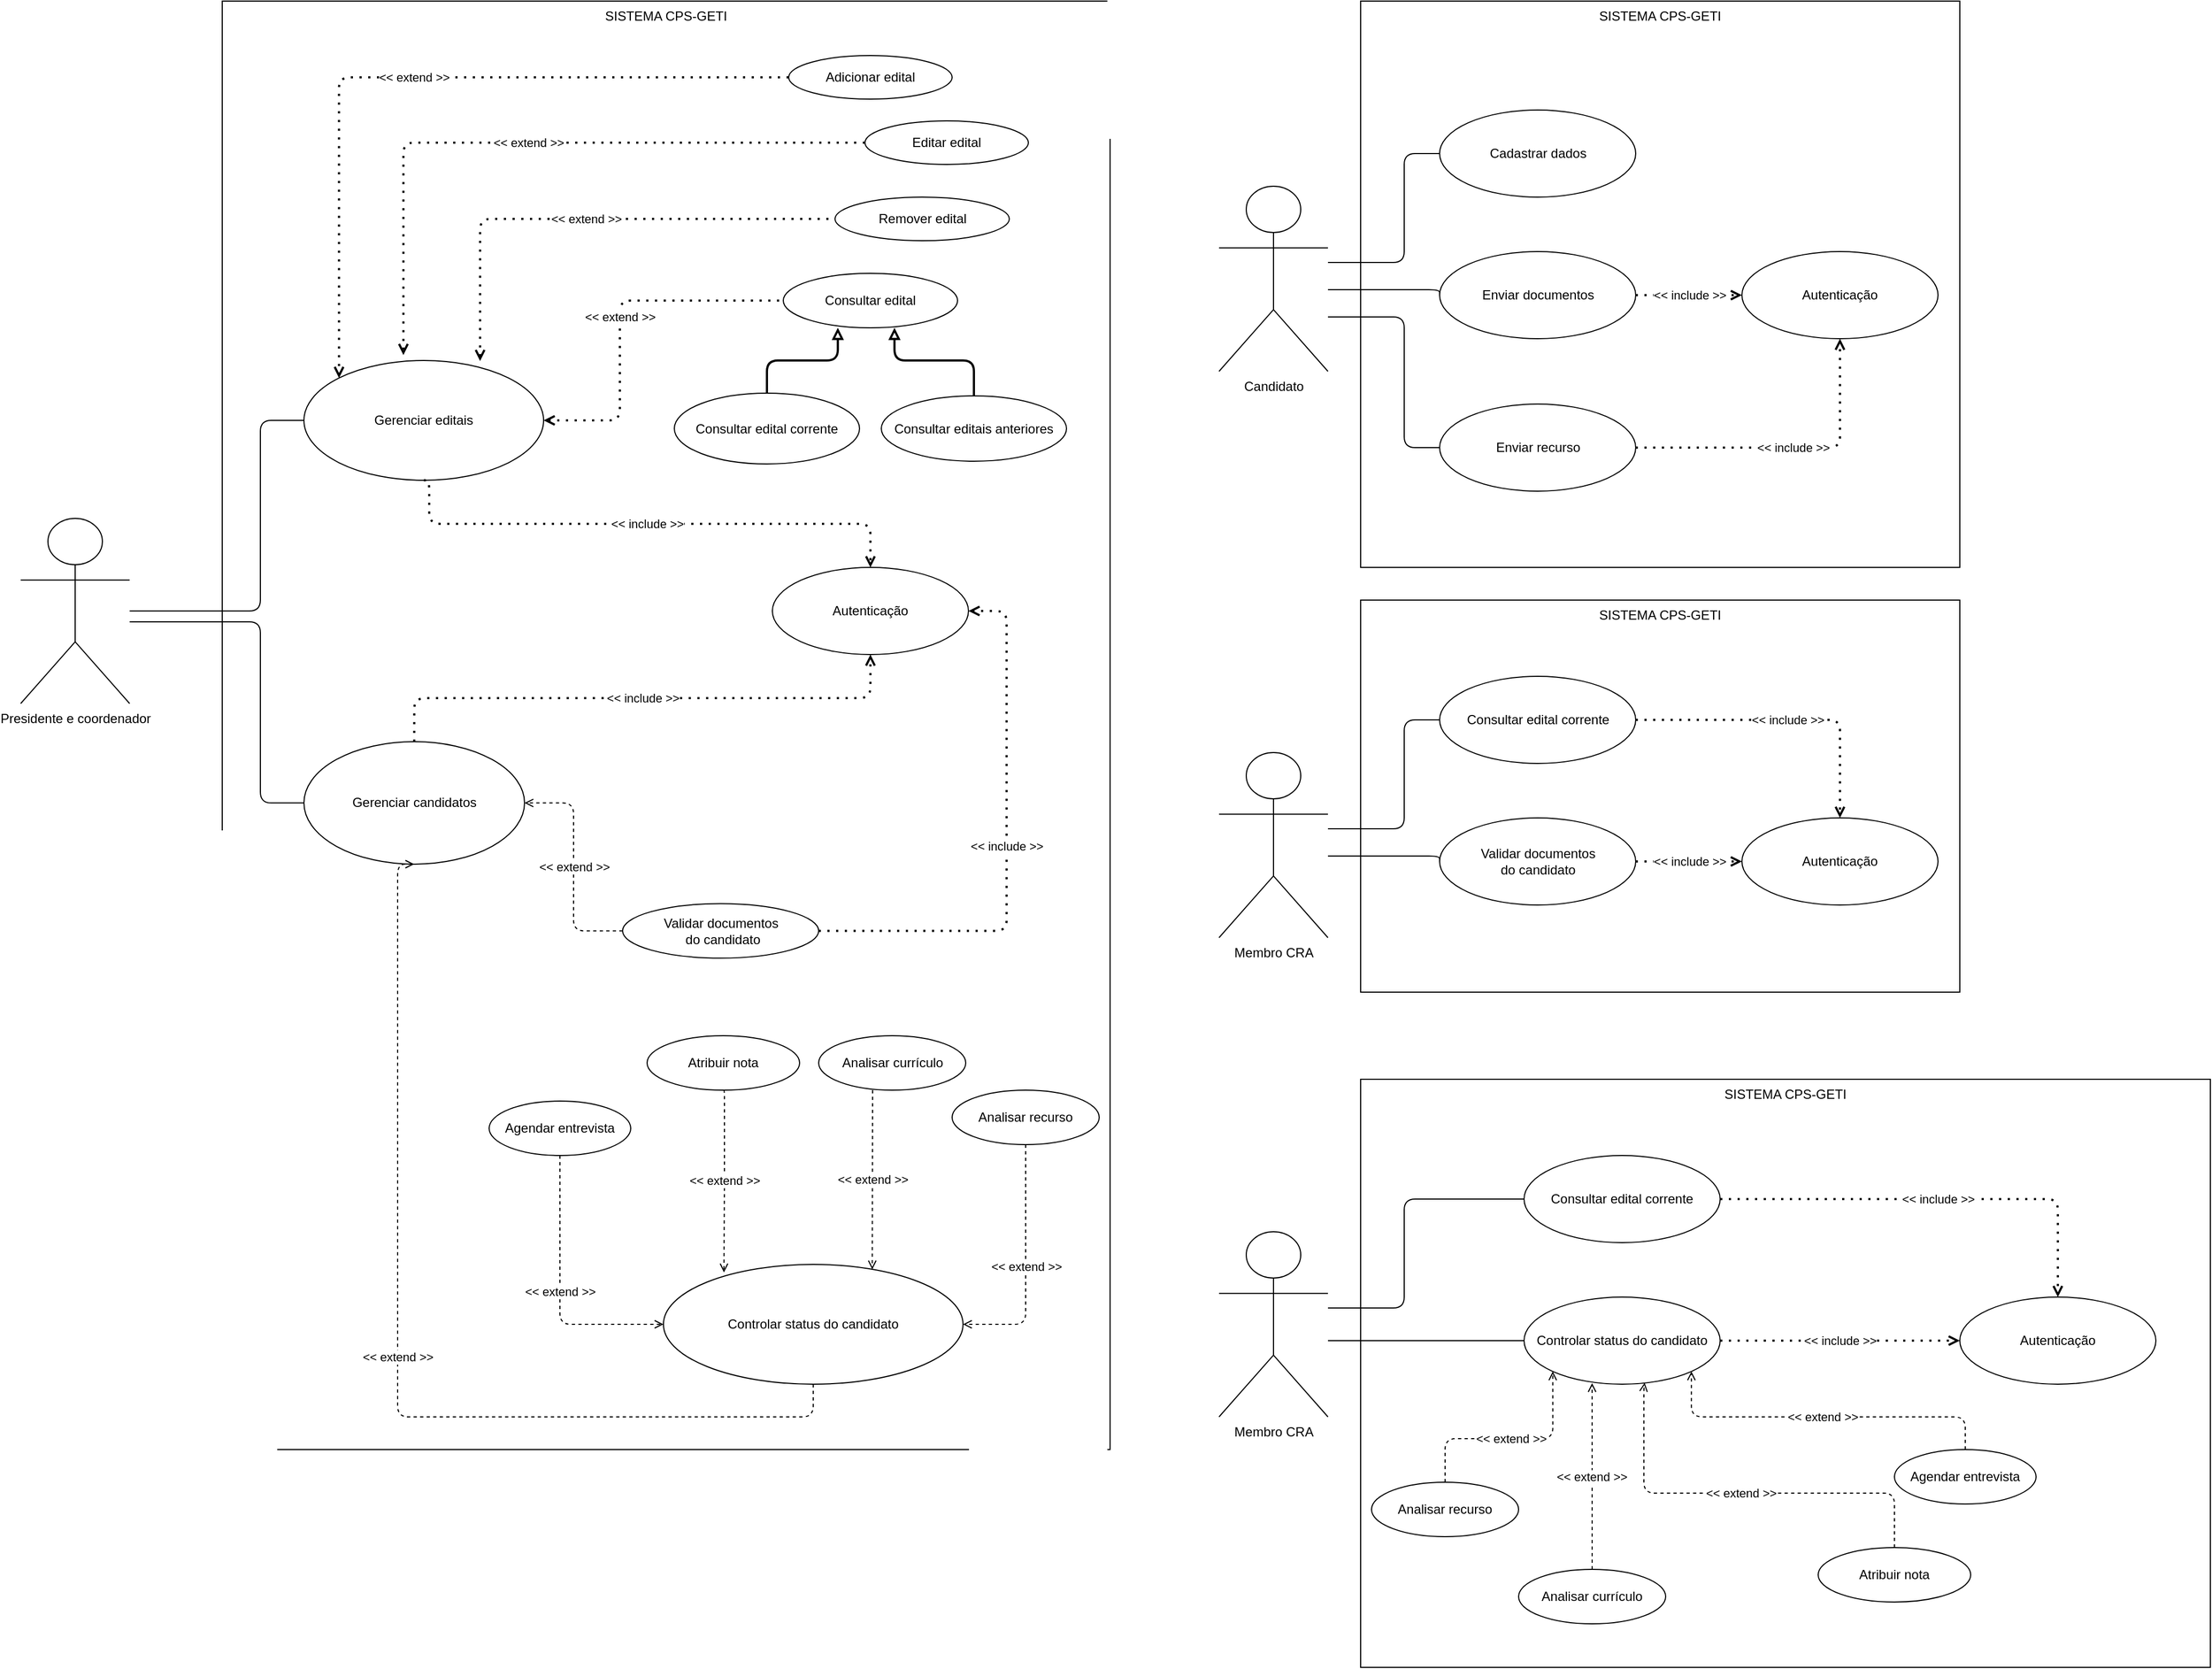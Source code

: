<mxfile version="13.6.6" type="device"><diagram id="rCzvnhqhO2wZLILW5qiQ" name="Page-1"><mxGraphModel dx="4070" dy="2392" grid="1" gridSize="10" guides="1" tooltips="1" connect="1" arrows="1" fold="1" page="1" pageScale="1" pageWidth="850" pageHeight="1100" math="0" shadow="0"><root><mxCell id="0"/><mxCell id="1" parent="0"/><mxCell id="yppUJSTWK3-VCfPEgZEO-1" value="SISTEMA CPS-GETI" style="rounded=0;whiteSpace=wrap;html=1;verticalAlign=top;" parent="1" vertex="1"><mxGeometry x="200" y="-170" width="550" height="520" as="geometry"/></mxCell><mxCell id="yppUJSTWK3-VCfPEgZEO-41" value="&lt;div&gt;&amp;lt;&amp;lt; include &amp;gt;&amp;gt;&lt;/div&gt;" style="endArrow=open;dashed=1;html=1;dashPattern=1 3;strokeWidth=2;entryX=0;entryY=0.5;entryDx=0;entryDy=0;endFill=0;startArrow=none;startFill=0;exitX=1;exitY=0.5;exitDx=0;exitDy=0;edgeStyle=orthogonalEdgeStyle;" parent="1" source="0m-vz0XGF8hSu5z7zZMc-97" target="0m-vz0XGF8hSu5z7zZMc-96" edge="1"><mxGeometry width="50" height="50" relative="1" as="geometry"><mxPoint x="341.527" y="614.52" as="sourcePoint"/><mxPoint x="616.569" y="408.377" as="targetPoint"/></mxGeometry></mxCell><mxCell id="0m-vz0XGF8hSu5z7zZMc-2" value="SISTEMA CPS-GETI" style="rounded=0;whiteSpace=wrap;html=1;verticalAlign=top;" vertex="1" parent="1"><mxGeometry x="-845" y="-170" width="815" height="1330" as="geometry"/></mxCell><mxCell id="0m-vz0XGF8hSu5z7zZMc-3" value="Presidente e coordenador" style="shape=umlActor;verticalLabelPosition=bottom;verticalAlign=top;html=1;outlineConnect=0;" vertex="1" parent="1"><mxGeometry x="-1030" y="305" width="100" height="170" as="geometry"/></mxCell><mxCell id="0m-vz0XGF8hSu5z7zZMc-5" value="&lt;div&gt;Gerenciar editais&lt;/div&gt;" style="ellipse;whiteSpace=wrap;html=1;" vertex="1" parent="1"><mxGeometry x="-770" y="160" width="220" height="110" as="geometry"/></mxCell><mxCell id="0m-vz0XGF8hSu5z7zZMc-6" value="Editar edital" style="ellipse;whiteSpace=wrap;html=1;" vertex="1" parent="1"><mxGeometry x="-255" y="-60" width="150" height="40" as="geometry"/></mxCell><mxCell id="0m-vz0XGF8hSu5z7zZMc-7" value="Remover edital" style="ellipse;whiteSpace=wrap;html=1;" vertex="1" parent="1"><mxGeometry x="-282.5" y="10" width="160" height="40" as="geometry"/></mxCell><mxCell id="0m-vz0XGF8hSu5z7zZMc-9" value="&lt;div&gt;Consultar edital&lt;/div&gt;" style="ellipse;whiteSpace=wrap;html=1;" vertex="1" parent="1"><mxGeometry x="-330" y="80" width="160" height="50" as="geometry"/></mxCell><mxCell id="0m-vz0XGF8hSu5z7zZMc-10" value="&lt;div&gt;Validar documentos&lt;/div&gt;&amp;nbsp;do candidato" style="ellipse;whiteSpace=wrap;html=1;" vertex="1" parent="1"><mxGeometry x="-477.5" y="658.75" width="180" height="50" as="geometry"/></mxCell><mxCell id="0m-vz0XGF8hSu5z7zZMc-14" value="&amp;lt;&amp;lt; extend &amp;gt;&amp;gt;" style="endArrow=open;dashed=1;html=1;dashPattern=1 3;strokeWidth=2;entryX=0.415;entryY=-0.045;entryDx=0;entryDy=0;endFill=0;entryPerimeter=0;exitX=0;exitY=0.5;exitDx=0;exitDy=0;edgeStyle=orthogonalEdgeStyle;" edge="1" parent="1" source="0m-vz0XGF8hSu5z7zZMc-6" target="0m-vz0XGF8hSu5z7zZMc-5"><mxGeometry width="50" height="50" relative="1" as="geometry"><mxPoint x="-655" y="190" as="sourcePoint"/><mxPoint x="-605" y="140" as="targetPoint"/></mxGeometry></mxCell><mxCell id="0m-vz0XGF8hSu5z7zZMc-15" value="&amp;lt;&amp;lt; extend &amp;gt;&amp;gt;" style="endArrow=none;dashed=1;html=1;dashPattern=1 3;strokeWidth=2;entryX=0;entryY=0.5;entryDx=0;entryDy=0;exitX=0.735;exitY=0.005;exitDx=0;exitDy=0;endFill=0;startArrow=open;startFill=0;edgeStyle=orthogonalEdgeStyle;exitPerimeter=0;" edge="1" parent="1" source="0m-vz0XGF8hSu5z7zZMc-5" target="0m-vz0XGF8hSu5z7zZMc-7"><mxGeometry width="50" height="50" relative="1" as="geometry"><mxPoint x="-714.547" y="231.187" as="sourcePoint"/><mxPoint x="-624.497" y="164.142" as="targetPoint"/></mxGeometry></mxCell><mxCell id="0m-vz0XGF8hSu5z7zZMc-18" value="&lt;div&gt;Consultar edital corrente&lt;br&gt;&lt;/div&gt;" style="ellipse;whiteSpace=wrap;html=1;" vertex="1" parent="1"><mxGeometry x="-430" y="190" width="170" height="65" as="geometry"/></mxCell><mxCell id="0m-vz0XGF8hSu5z7zZMc-19" value="&lt;div&gt;Consultar editais anteriores&lt;br&gt;&lt;/div&gt;" style="ellipse;whiteSpace=wrap;html=1;" vertex="1" parent="1"><mxGeometry x="-240" y="192.5" width="170" height="60" as="geometry"/></mxCell><mxCell id="0m-vz0XGF8hSu5z7zZMc-23" value="Gerenciar candidatos" style="ellipse;whiteSpace=wrap;html=1;" vertex="1" parent="1"><mxGeometry x="-770" y="510" width="202.5" height="112.5" as="geometry"/></mxCell><mxCell id="0m-vz0XGF8hSu5z7zZMc-25" value="Analisar currículo" style="ellipse;whiteSpace=wrap;html=1;" vertex="1" parent="1"><mxGeometry x="-297.5" y="780" width="135" height="50" as="geometry"/></mxCell><mxCell id="0m-vz0XGF8hSu5z7zZMc-26" value="Controlar status do candidato" style="ellipse;whiteSpace=wrap;html=1;" vertex="1" parent="1"><mxGeometry x="-440" y="990" width="275" height="110" as="geometry"/></mxCell><mxCell id="0m-vz0XGF8hSu5z7zZMc-27" value="Agendar entrevista" style="ellipse;whiteSpace=wrap;html=1;" vertex="1" parent="1"><mxGeometry x="-600" y="840" width="130" height="50" as="geometry"/></mxCell><mxCell id="0m-vz0XGF8hSu5z7zZMc-28" value="Atribuir nota" style="ellipse;whiteSpace=wrap;html=1;" vertex="1" parent="1"><mxGeometry x="-455" y="780" width="140" height="50" as="geometry"/></mxCell><mxCell id="0m-vz0XGF8hSu5z7zZMc-30" value="&amp;lt;&amp;lt; extend &amp;gt;&amp;gt;" style="endArrow=open;html=1;exitX=0;exitY=0.5;exitDx=0;exitDy=0;endFill=0;edgeStyle=orthogonalEdgeStyle;entryX=1;entryY=0.5;entryDx=0;entryDy=0;dashed=1;" edge="1" parent="1" source="0m-vz0XGF8hSu5z7zZMc-10" target="0m-vz0XGF8hSu5z7zZMc-23"><mxGeometry width="50" height="50" relative="1" as="geometry"><mxPoint x="-485.0" y="755" as="sourcePoint"/><mxPoint x="-595" y="680" as="targetPoint"/></mxGeometry></mxCell><mxCell id="0m-vz0XGF8hSu5z7zZMc-31" value="Adicionar edital" style="ellipse;whiteSpace=wrap;html=1;" vertex="1" parent="1"><mxGeometry x="-325" y="-120" width="150" height="40" as="geometry"/></mxCell><mxCell id="0m-vz0XGF8hSu5z7zZMc-32" value="&amp;lt;&amp;lt; extend &amp;gt;&amp;gt;" style="endArrow=open;dashed=1;html=1;dashPattern=1 3;strokeWidth=2;entryX=0;entryY=0;entryDx=0;entryDy=0;endFill=0;exitX=0;exitY=0.5;exitDx=0;exitDy=0;edgeStyle=orthogonalEdgeStyle;" edge="1" parent="1" source="0m-vz0XGF8hSu5z7zZMc-31" target="0m-vz0XGF8hSu5z7zZMc-5"><mxGeometry width="50" height="50" relative="1" as="geometry"><mxPoint x="-365" y="170" as="sourcePoint"/><mxPoint x="-488.96" y="193.03" as="targetPoint"/></mxGeometry></mxCell><mxCell id="0m-vz0XGF8hSu5z7zZMc-33" value="Autenticação" style="ellipse;whiteSpace=wrap;html=1;" vertex="1" parent="1"><mxGeometry x="-340" y="350" width="180" height="80" as="geometry"/></mxCell><mxCell id="0m-vz0XGF8hSu5z7zZMc-34" value="&amp;lt;&amp;lt; include &amp;gt;&amp;gt;" style="endArrow=open;dashed=1;html=1;dashPattern=1 3;strokeWidth=2;entryX=0.5;entryY=1;entryDx=0;entryDy=0;endFill=0;startArrow=none;startFill=0;edgeStyle=orthogonalEdgeStyle;exitX=0.5;exitY=0;exitDx=0;exitDy=0;" edge="1" parent="1" source="0m-vz0XGF8hSu5z7zZMc-23" target="0m-vz0XGF8hSu5z7zZMc-33"><mxGeometry width="50" height="50" relative="1" as="geometry"><mxPoint x="-633.96" y="141.01" as="sourcePoint"/><mxPoint x="-420" y="120" as="targetPoint"/><Array as="points"><mxPoint x="-669" y="470"/><mxPoint x="-250" y="470"/></Array></mxGeometry></mxCell><mxCell id="0m-vz0XGF8hSu5z7zZMc-40" value="&amp;lt;&amp;lt; extend &amp;gt;&amp;gt;" style="endArrow=open;html=1;exitX=0.5;exitY=1;exitDx=0;exitDy=0;endFill=0;edgeStyle=orthogonalEdgeStyle;dashed=1;entryX=0.202;entryY=0.067;entryDx=0;entryDy=0;entryPerimeter=0;" edge="1" parent="1" source="0m-vz0XGF8hSu5z7zZMc-28" target="0m-vz0XGF8hSu5z7zZMc-26"><mxGeometry width="50" height="50" relative="1" as="geometry"><mxPoint x="-205.0" y="895" as="sourcePoint"/><mxPoint x="-287.5" y="1175" as="targetPoint"/><Array as="points"><mxPoint x="-384" y="910"/><mxPoint x="-384" y="980"/></Array></mxGeometry></mxCell><mxCell id="0m-vz0XGF8hSu5z7zZMc-41" value="&amp;lt;&amp;lt; extend &amp;gt;&amp;gt;" style="endArrow=open;html=1;exitX=0.5;exitY=1;exitDx=0;exitDy=0;endFill=0;edgeStyle=orthogonalEdgeStyle;dashed=1;entryX=0;entryY=0.5;entryDx=0;entryDy=0;" edge="1" parent="1" source="0m-vz0XGF8hSu5z7zZMc-27" target="0m-vz0XGF8hSu5z7zZMc-26"><mxGeometry width="50" height="50" relative="1" as="geometry"><mxPoint x="-360.0" y="1030" as="sourcePoint"/><mxPoint x="-425.0" y="1120" as="targetPoint"/><Array as="points"><mxPoint x="-535" y="1045"/></Array></mxGeometry></mxCell><mxCell id="0m-vz0XGF8hSu5z7zZMc-42" value="&amp;lt;&amp;lt; extend &amp;gt;&amp;gt;" style="endArrow=open;html=1;exitX=0.5;exitY=1;exitDx=0;exitDy=0;endFill=0;edgeStyle=orthogonalEdgeStyle;dashed=1;entryX=0.5;entryY=1;entryDx=0;entryDy=0;" edge="1" parent="1" source="0m-vz0XGF8hSu5z7zZMc-26" target="0m-vz0XGF8hSu5z7zZMc-23"><mxGeometry width="50" height="50" relative="1" as="geometry"><mxPoint x="-630.355" y="952.604" as="sourcePoint"/><mxPoint x="-522.647" y="1136.278" as="targetPoint"/><Array as="points"><mxPoint x="-303" y="1130"/><mxPoint x="-684" y="1130"/></Array></mxGeometry></mxCell><mxCell id="0m-vz0XGF8hSu5z7zZMc-45" value="Analisar recurso" style="ellipse;whiteSpace=wrap;html=1;" vertex="1" parent="1"><mxGeometry x="-175" y="830" width="135" height="50" as="geometry"/></mxCell><mxCell id="0m-vz0XGF8hSu5z7zZMc-46" value="&amp;lt;&amp;lt; extend &amp;gt;&amp;gt;" style="endArrow=open;html=1;exitX=0.5;exitY=1;exitDx=0;exitDy=0;endFill=0;edgeStyle=orthogonalEdgeStyle;entryX=1;entryY=0.5;entryDx=0;entryDy=0;dashed=1;" edge="1" parent="1" source="0m-vz0XGF8hSu5z7zZMc-45" target="0m-vz0XGF8hSu5z7zZMc-26"><mxGeometry width="50" height="50" relative="1" as="geometry"><mxPoint x="-327.5" y="870" as="sourcePoint"/><mxPoint x="-425" y="1120" as="targetPoint"/><Array as="points"><mxPoint x="-107" y="1045"/></Array></mxGeometry></mxCell><mxCell id="0m-vz0XGF8hSu5z7zZMc-47" value="&lt;div&gt;&amp;lt;&amp;lt; include &amp;gt;&amp;gt;&lt;/div&gt;" style="endArrow=open;dashed=1;html=1;dashPattern=1 3;strokeWidth=2;entryX=1;entryY=0.5;entryDx=0;entryDy=0;endFill=0;startArrow=none;startFill=0;edgeStyle=orthogonalEdgeStyle;exitX=1;exitY=0.5;exitDx=0;exitDy=0;" edge="1" parent="1" source="0m-vz0XGF8hSu5z7zZMc-10" target="0m-vz0XGF8hSu5z7zZMc-33"><mxGeometry width="50" height="50" relative="1" as="geometry"><mxPoint x="-310" y="731" as="sourcePoint"/><mxPoint x="-150.0" y="400" as="targetPoint"/><Array as="points"><mxPoint x="-125" y="684"/><mxPoint x="-125" y="390"/></Array></mxGeometry></mxCell><mxCell id="0m-vz0XGF8hSu5z7zZMc-94" value="Candidato" style="shape=umlActor;verticalLabelPosition=bottom;verticalAlign=top;html=1;outlineConnect=0;" vertex="1" parent="1"><mxGeometry x="70" width="100" height="170" as="geometry"/></mxCell><mxCell id="0m-vz0XGF8hSu5z7zZMc-95" value="&lt;div&gt;Cadastrar dados&lt;br&gt;&lt;/div&gt;" style="ellipse;whiteSpace=wrap;html=1;" vertex="1" parent="1"><mxGeometry x="272.5" y="-70" width="180" height="80" as="geometry"/></mxCell><mxCell id="0m-vz0XGF8hSu5z7zZMc-96" value="Autenticação" style="ellipse;whiteSpace=wrap;html=1;" vertex="1" parent="1"><mxGeometry x="550" y="60" width="180" height="80" as="geometry"/></mxCell><mxCell id="0m-vz0XGF8hSu5z7zZMc-97" value="Enviar documentos" style="ellipse;whiteSpace=wrap;html=1;" vertex="1" parent="1"><mxGeometry x="272.5" y="60" width="180" height="80" as="geometry"/></mxCell><mxCell id="0m-vz0XGF8hSu5z7zZMc-99" value="&lt;div&gt;Enviar recurso&lt;/div&gt;" style="ellipse;whiteSpace=wrap;html=1;" vertex="1" parent="1"><mxGeometry x="272.5" y="200" width="180" height="80" as="geometry"/></mxCell><mxCell id="0m-vz0XGF8hSu5z7zZMc-100" value="&lt;div&gt;&amp;lt;&amp;lt; include &amp;gt;&amp;gt;&lt;/div&gt;" style="endArrow=open;dashed=1;html=1;dashPattern=1 3;strokeWidth=2;entryX=0.5;entryY=1;entryDx=0;entryDy=0;endFill=0;startArrow=none;startFill=0;edgeStyle=orthogonalEdgeStyle;" edge="1" parent="1" source="0m-vz0XGF8hSu5z7zZMc-99" target="0m-vz0XGF8hSu5z7zZMc-96"><mxGeometry width="50" height="50" relative="1" as="geometry"><mxPoint x="462.5" y="100" as="sourcePoint"/><mxPoint x="590" y="100" as="targetPoint"/></mxGeometry></mxCell><mxCell id="0m-vz0XGF8hSu5z7zZMc-102" value="" style="endArrow=none;html=1;edgeStyle=orthogonalEdgeStyle;entryX=0;entryY=0.5;entryDx=0;entryDy=0;" edge="1" parent="1" source="0m-vz0XGF8hSu5z7zZMc-94" target="0m-vz0XGF8hSu5z7zZMc-95"><mxGeometry width="50" height="50" relative="1" as="geometry"><mxPoint x="140" y="95" as="sourcePoint"/><mxPoint x="290" y="-100" as="targetPoint"/><Array as="points"><mxPoint x="240" y="70"/><mxPoint x="240" y="-30"/></Array></mxGeometry></mxCell><mxCell id="0m-vz0XGF8hSu5z7zZMc-103" value="" style="endArrow=none;html=1;edgeStyle=orthogonalEdgeStyle;entryX=0;entryY=0.5;entryDx=0;entryDy=0;" edge="1" parent="1" source="0m-vz0XGF8hSu5z7zZMc-94" target="0m-vz0XGF8hSu5z7zZMc-97"><mxGeometry width="50" height="50" relative="1" as="geometry"><mxPoint x="165" y="80" as="sourcePoint"/><mxPoint x="282.5" y="-20" as="targetPoint"/><Array as="points"><mxPoint x="273" y="95"/></Array></mxGeometry></mxCell><mxCell id="0m-vz0XGF8hSu5z7zZMc-104" value="" style="endArrow=none;html=1;edgeStyle=orthogonalEdgeStyle;entryX=0;entryY=0.5;entryDx=0;entryDy=0;" edge="1" parent="1" target="0m-vz0XGF8hSu5z7zZMc-99"><mxGeometry width="50" height="50" relative="1" as="geometry"><mxPoint x="170" y="120" as="sourcePoint"/><mxPoint x="272.5" y="125" as="targetPoint"/><Array as="points"><mxPoint x="240" y="120"/><mxPoint x="240" y="240"/></Array></mxGeometry></mxCell><mxCell id="0m-vz0XGF8hSu5z7zZMc-105" value="&amp;lt;&amp;lt; extend &amp;gt;&amp;gt;" style="endArrow=open;html=1;endFill=0;edgeStyle=orthogonalEdgeStyle;dashed=1;entryX=0.697;entryY=0.042;entryDx=0;entryDy=0;entryPerimeter=0;" edge="1" parent="1" target="0m-vz0XGF8hSu5z7zZMc-26"><mxGeometry width="50" height="50" relative="1" as="geometry"><mxPoint x="-248" y="830" as="sourcePoint"/><mxPoint x="-374.45" y="1007.37" as="targetPoint"/><Array as="points"><mxPoint x="-248" y="830"/><mxPoint x="-248" y="995"/></Array></mxGeometry></mxCell><mxCell id="0m-vz0XGF8hSu5z7zZMc-106" value="SISTEMA CPS-GETI" style="rounded=0;whiteSpace=wrap;html=1;verticalAlign=top;" vertex="1" parent="1"><mxGeometry x="200" y="380" width="550" height="360" as="geometry"/></mxCell><mxCell id="0m-vz0XGF8hSu5z7zZMc-107" value="&lt;div&gt;&amp;lt;&amp;lt; include &amp;gt;&amp;gt;&lt;/div&gt;" style="endArrow=open;dashed=1;html=1;dashPattern=1 3;strokeWidth=2;entryX=0;entryY=0.5;entryDx=0;entryDy=0;endFill=0;startArrow=none;startFill=0;exitX=1;exitY=0.5;exitDx=0;exitDy=0;edgeStyle=orthogonalEdgeStyle;" edge="1" parent="1" source="0m-vz0XGF8hSu5z7zZMc-111" target="0m-vz0XGF8hSu5z7zZMc-110"><mxGeometry width="50" height="50" relative="1" as="geometry"><mxPoint x="341.527" y="1134.52" as="sourcePoint"/><mxPoint x="616.569" y="928.377" as="targetPoint"/></mxGeometry></mxCell><mxCell id="0m-vz0XGF8hSu5z7zZMc-108" value="Membro CRA" style="shape=umlActor;verticalLabelPosition=bottom;verticalAlign=top;html=1;outlineConnect=0;" vertex="1" parent="1"><mxGeometry x="70" y="520" width="100" height="170" as="geometry"/></mxCell><mxCell id="0m-vz0XGF8hSu5z7zZMc-109" value="Consultar edital corrente" style="ellipse;whiteSpace=wrap;html=1;" vertex="1" parent="1"><mxGeometry x="272.5" y="450" width="180" height="80" as="geometry"/></mxCell><mxCell id="0m-vz0XGF8hSu5z7zZMc-110" value="Autenticação" style="ellipse;whiteSpace=wrap;html=1;" vertex="1" parent="1"><mxGeometry x="550" y="580" width="180" height="80" as="geometry"/></mxCell><mxCell id="0m-vz0XGF8hSu5z7zZMc-111" value="Validar documentos &lt;br&gt;do candidato" style="ellipse;whiteSpace=wrap;html=1;" vertex="1" parent="1"><mxGeometry x="272.5" y="580" width="180" height="80" as="geometry"/></mxCell><mxCell id="0m-vz0XGF8hSu5z7zZMc-114" value="" style="endArrow=none;html=1;edgeStyle=orthogonalEdgeStyle;entryX=0;entryY=0.5;entryDx=0;entryDy=0;" edge="1" parent="1" source="0m-vz0XGF8hSu5z7zZMc-108" target="0m-vz0XGF8hSu5z7zZMc-109"><mxGeometry width="50" height="50" relative="1" as="geometry"><mxPoint x="140" y="615" as="sourcePoint"/><mxPoint x="290" y="420" as="targetPoint"/><Array as="points"><mxPoint x="240" y="590"/><mxPoint x="240" y="490"/></Array></mxGeometry></mxCell><mxCell id="0m-vz0XGF8hSu5z7zZMc-115" value="" style="endArrow=none;html=1;edgeStyle=orthogonalEdgeStyle;entryX=0;entryY=0.5;entryDx=0;entryDy=0;" edge="1" parent="1" source="0m-vz0XGF8hSu5z7zZMc-108" target="0m-vz0XGF8hSu5z7zZMc-111"><mxGeometry width="50" height="50" relative="1" as="geometry"><mxPoint x="165" y="600" as="sourcePoint"/><mxPoint x="282.5" y="500" as="targetPoint"/><Array as="points"><mxPoint x="273" y="615"/></Array></mxGeometry></mxCell><mxCell id="0m-vz0XGF8hSu5z7zZMc-117" value="&lt;div&gt;&amp;lt;&amp;lt; include &amp;gt;&amp;gt;&lt;/div&gt;" style="endArrow=open;dashed=1;html=1;dashPattern=1 3;strokeWidth=2;entryX=0.5;entryY=0;entryDx=0;entryDy=0;endFill=0;startArrow=none;startFill=0;exitX=1;exitY=0.5;exitDx=0;exitDy=0;edgeStyle=orthogonalEdgeStyle;" edge="1" parent="1" source="0m-vz0XGF8hSu5z7zZMc-109" target="0m-vz0XGF8hSu5z7zZMc-110"><mxGeometry width="50" height="50" relative="1" as="geometry"><mxPoint x="462.5" y="630.0" as="sourcePoint"/><mxPoint x="560.0" y="630.0" as="targetPoint"/></mxGeometry></mxCell><mxCell id="0m-vz0XGF8hSu5z7zZMc-118" value="SISTEMA CPS-GETI" style="rounded=0;whiteSpace=wrap;html=1;verticalAlign=top;" vertex="1" parent="1"><mxGeometry x="200" y="820" width="780" height="540" as="geometry"/></mxCell><mxCell id="0m-vz0XGF8hSu5z7zZMc-119" value="&lt;div&gt;&amp;lt;&amp;lt; include &amp;gt;&amp;gt;&lt;/div&gt;" style="endArrow=open;dashed=1;html=1;dashPattern=1 3;strokeWidth=2;entryX=0;entryY=0.5;entryDx=0;entryDy=0;endFill=0;startArrow=none;startFill=0;exitX=1;exitY=0.5;exitDx=0;exitDy=0;edgeStyle=orthogonalEdgeStyle;" edge="1" parent="1" source="0m-vz0XGF8hSu5z7zZMc-123" target="0m-vz0XGF8hSu5z7zZMc-122"><mxGeometry width="50" height="50" relative="1" as="geometry"><mxPoint x="341.527" y="1574.52" as="sourcePoint"/><mxPoint x="616.569" y="1368.377" as="targetPoint"/></mxGeometry></mxCell><mxCell id="0m-vz0XGF8hSu5z7zZMc-120" value="Membro CRA" style="shape=umlActor;verticalLabelPosition=bottom;verticalAlign=top;html=1;outlineConnect=0;" vertex="1" parent="1"><mxGeometry x="70" y="960" width="100" height="170" as="geometry"/></mxCell><mxCell id="0m-vz0XGF8hSu5z7zZMc-121" value="Consultar edital corrente" style="ellipse;whiteSpace=wrap;html=1;" vertex="1" parent="1"><mxGeometry x="350" y="890" width="180" height="80" as="geometry"/></mxCell><mxCell id="0m-vz0XGF8hSu5z7zZMc-122" value="Autenticação" style="ellipse;whiteSpace=wrap;html=1;" vertex="1" parent="1"><mxGeometry x="750" y="1020" width="180" height="80" as="geometry"/></mxCell><mxCell id="0m-vz0XGF8hSu5z7zZMc-123" value="Controlar status do candidato" style="ellipse;whiteSpace=wrap;html=1;" vertex="1" parent="1"><mxGeometry x="350" y="1020" width="180" height="80" as="geometry"/></mxCell><mxCell id="0m-vz0XGF8hSu5z7zZMc-124" value="" style="endArrow=none;html=1;edgeStyle=orthogonalEdgeStyle;entryX=0;entryY=0.5;entryDx=0;entryDy=0;" edge="1" parent="1" source="0m-vz0XGF8hSu5z7zZMc-120" target="0m-vz0XGF8hSu5z7zZMc-121"><mxGeometry width="50" height="50" relative="1" as="geometry"><mxPoint x="140" y="1055" as="sourcePoint"/><mxPoint x="290" y="860" as="targetPoint"/><Array as="points"><mxPoint x="240" y="1030"/><mxPoint x="240" y="930"/></Array></mxGeometry></mxCell><mxCell id="0m-vz0XGF8hSu5z7zZMc-125" value="" style="endArrow=none;html=1;edgeStyle=orthogonalEdgeStyle;entryX=0;entryY=0.5;entryDx=0;entryDy=0;" edge="1" parent="1" source="0m-vz0XGF8hSu5z7zZMc-120" target="0m-vz0XGF8hSu5z7zZMc-123"><mxGeometry width="50" height="50" relative="1" as="geometry"><mxPoint x="165" y="1040" as="sourcePoint"/><mxPoint x="282.5" y="940" as="targetPoint"/><Array as="points"><mxPoint x="170" y="1060"/></Array></mxGeometry></mxCell><mxCell id="0m-vz0XGF8hSu5z7zZMc-126" value="&lt;div&gt;&amp;lt;&amp;lt; include &amp;gt;&amp;gt;&lt;/div&gt;" style="endArrow=open;dashed=1;html=1;dashPattern=1 3;strokeWidth=2;entryX=0.5;entryY=0;entryDx=0;entryDy=0;endFill=0;startArrow=none;startFill=0;exitX=1;exitY=0.5;exitDx=0;exitDy=0;edgeStyle=orthogonalEdgeStyle;" edge="1" parent="1" source="0m-vz0XGF8hSu5z7zZMc-121" target="0m-vz0XGF8hSu5z7zZMc-122"><mxGeometry width="50" height="50" relative="1" as="geometry"><mxPoint x="462.5" y="1070.0" as="sourcePoint"/><mxPoint x="560.0" y="1070.0" as="targetPoint"/></mxGeometry></mxCell><mxCell id="0m-vz0XGF8hSu5z7zZMc-127" value="Analisar currículo" style="ellipse;whiteSpace=wrap;html=1;" vertex="1" parent="1"><mxGeometry x="345" y="1270" width="135" height="50" as="geometry"/></mxCell><mxCell id="0m-vz0XGF8hSu5z7zZMc-128" value="Atribuir nota" style="ellipse;whiteSpace=wrap;html=1;" vertex="1" parent="1"><mxGeometry x="620" y="1250" width="140" height="50" as="geometry"/></mxCell><mxCell id="0m-vz0XGF8hSu5z7zZMc-129" value="Agendar entrevista" style="ellipse;whiteSpace=wrap;html=1;" vertex="1" parent="1"><mxGeometry x="690" y="1160" width="130" height="50" as="geometry"/></mxCell><mxCell id="0m-vz0XGF8hSu5z7zZMc-130" value="Analisar recurso" style="ellipse;whiteSpace=wrap;html=1;" vertex="1" parent="1"><mxGeometry x="210" y="1190" width="135" height="50" as="geometry"/></mxCell><mxCell id="0m-vz0XGF8hSu5z7zZMc-131" value="&amp;lt;&amp;lt; extend &amp;gt;&amp;gt;" style="endArrow=open;html=1;exitX=0.5;exitY=0;exitDx=0;exitDy=0;endFill=0;edgeStyle=orthogonalEdgeStyle;entryX=1;entryY=1;entryDx=0;entryDy=0;dashed=1;" edge="1" parent="1" source="0m-vz0XGF8hSu5z7zZMc-129" target="0m-vz0XGF8hSu5z7zZMc-123"><mxGeometry width="50" height="50" relative="1" as="geometry"><mxPoint x="599.93" y="1050" as="sourcePoint"/><mxPoint x="542.43" y="1215" as="targetPoint"/><Array as="points"><mxPoint x="755" y="1130"/><mxPoint x="504" y="1130"/></Array></mxGeometry></mxCell><mxCell id="0m-vz0XGF8hSu5z7zZMc-132" value="&amp;lt;&amp;lt; extend &amp;gt;&amp;gt;" style="endArrow=open;html=1;exitX=0.5;exitY=0;exitDx=0;exitDy=0;endFill=0;edgeStyle=orthogonalEdgeStyle;entryX=0.615;entryY=0.983;entryDx=0;entryDy=0;dashed=1;entryPerimeter=0;" edge="1" parent="1" source="0m-vz0XGF8hSu5z7zZMc-128" target="0m-vz0XGF8hSu5z7zZMc-123"><mxGeometry width="50" height="50" relative="1" as="geometry"><mxPoint x="765" y="1200" as="sourcePoint"/><mxPoint x="513.64" y="1098.284" as="targetPoint"/><Array as="points"><mxPoint x="690" y="1200"/><mxPoint x="460" y="1200"/><mxPoint x="460" y="1104"/><mxPoint x="461" y="1104"/></Array></mxGeometry></mxCell><mxCell id="0m-vz0XGF8hSu5z7zZMc-133" value="&amp;lt;&amp;lt; extend &amp;gt;&amp;gt;" style="endArrow=open;html=1;exitX=0.5;exitY=0;exitDx=0;exitDy=0;endFill=0;edgeStyle=orthogonalEdgeStyle;dashed=1;entryX=0.347;entryY=0.988;entryDx=0;entryDy=0;entryPerimeter=0;" edge="1" parent="1" source="0m-vz0XGF8hSu5z7zZMc-127" target="0m-vz0XGF8hSu5z7zZMc-123"><mxGeometry width="50" height="50" relative="1" as="geometry"><mxPoint x="700" y="1260" as="sourcePoint"/><mxPoint x="433" y="1102" as="targetPoint"/><Array as="points"/></mxGeometry></mxCell><mxCell id="0m-vz0XGF8hSu5z7zZMc-134" value="&amp;lt;&amp;lt; extend &amp;gt;&amp;gt;" style="endArrow=open;html=1;exitX=0.5;exitY=0;exitDx=0;exitDy=0;endFill=0;edgeStyle=orthogonalEdgeStyle;dashed=1;entryX=0;entryY=1;entryDx=0;entryDy=0;" edge="1" parent="1" source="0m-vz0XGF8hSu5z7zZMc-130" target="0m-vz0XGF8hSu5z7zZMc-123"><mxGeometry width="50" height="50" relative="1" as="geometry"><mxPoint x="442.5" y="1270" as="sourcePoint"/><mxPoint x="443" y="1112.0" as="targetPoint"/><Array as="points"><mxPoint x="278" y="1150"/><mxPoint x="376" y="1150"/></Array></mxGeometry></mxCell><mxCell id="0m-vz0XGF8hSu5z7zZMc-135" value="&amp;lt;&amp;lt; include &amp;gt;&amp;gt;" style="endArrow=open;dashed=1;html=1;dashPattern=1 3;strokeWidth=2;entryX=0.5;entryY=0;entryDx=0;entryDy=0;endFill=0;startArrow=none;startFill=0;exitX=0.5;exitY=1;exitDx=0;exitDy=0;edgeStyle=orthogonalEdgeStyle;" edge="1" parent="1" source="0m-vz0XGF8hSu5z7zZMc-5" target="0m-vz0XGF8hSu5z7zZMc-33"><mxGeometry width="50" height="50" relative="1" as="geometry"><mxPoint x="-467.5" y="400" as="sourcePoint"/><mxPoint x="-330" y="400" as="targetPoint"/><Array as="points"><mxPoint x="-655" y="270"/><mxPoint x="-655" y="310"/><mxPoint x="-250" y="310"/></Array></mxGeometry></mxCell><mxCell id="0m-vz0XGF8hSu5z7zZMc-136" value="&amp;lt;&amp;lt; extend &amp;gt;&amp;gt;" style="endArrow=none;dashed=1;html=1;dashPattern=1 3;strokeWidth=2;exitX=1;exitY=0.5;exitDx=0;exitDy=0;endFill=0;startArrow=open;startFill=0;edgeStyle=orthogonalEdgeStyle;entryX=0;entryY=0.5;entryDx=0;entryDy=0;" edge="1" parent="1" source="0m-vz0XGF8hSu5z7zZMc-5" target="0m-vz0XGF8hSu5z7zZMc-9"><mxGeometry width="50" height="50" relative="1" as="geometry"><mxPoint x="-598.3" y="170.55" as="sourcePoint"/><mxPoint x="-272.5" y="40" as="targetPoint"/><Array as="points"><mxPoint x="-480" y="215"/><mxPoint x="-480" y="105"/></Array></mxGeometry></mxCell><mxCell id="0m-vz0XGF8hSu5z7zZMc-139" value="" style="endArrow=none;html=1;strokeWidth=2;endFill=0;startArrow=block;startFill=0;edgeStyle=orthogonalEdgeStyle;entryX=0.5;entryY=0;entryDx=0;entryDy=0;exitX=0.313;exitY=1;exitDx=0;exitDy=0;exitPerimeter=0;" edge="1" parent="1" source="0m-vz0XGF8hSu5z7zZMc-9" target="0m-vz0XGF8hSu5z7zZMc-18"><mxGeometry width="50" height="50" relative="1" as="geometry"><mxPoint x="-540" y="225" as="sourcePoint"/><mxPoint x="-320" y="115" as="targetPoint"/><Array as="points"><mxPoint x="-280" y="160"/><mxPoint x="-345" y="160"/></Array></mxGeometry></mxCell><mxCell id="0m-vz0XGF8hSu5z7zZMc-140" value="" style="endArrow=none;html=1;strokeWidth=2;endFill=0;startArrow=block;startFill=0;edgeStyle=orthogonalEdgeStyle;entryX=0.5;entryY=0;entryDx=0;entryDy=0;exitX=0.638;exitY=1;exitDx=0;exitDy=0;exitPerimeter=0;" edge="1" parent="1" source="0m-vz0XGF8hSu5z7zZMc-9" target="0m-vz0XGF8hSu5z7zZMc-19"><mxGeometry width="50" height="50" relative="1" as="geometry"><mxPoint x="-269.92" y="140" as="sourcePoint"/><mxPoint x="-335" y="200" as="targetPoint"/><Array as="points"><mxPoint x="-228" y="160"/><mxPoint x="-155" y="160"/></Array></mxGeometry></mxCell><mxCell id="0m-vz0XGF8hSu5z7zZMc-141" value="" style="endArrow=none;html=1;edgeStyle=orthogonalEdgeStyle;entryX=0;entryY=0.5;entryDx=0;entryDy=0;" edge="1" parent="1" target="0m-vz0XGF8hSu5z7zZMc-5"><mxGeometry width="50" height="50" relative="1" as="geometry"><mxPoint x="-930" y="390.0" as="sourcePoint"/><mxPoint x="-827.5" y="290" as="targetPoint"/><Array as="points"><mxPoint x="-810" y="390"/><mxPoint x="-810" y="215"/></Array></mxGeometry></mxCell><mxCell id="0m-vz0XGF8hSu5z7zZMc-142" value="" style="endArrow=none;html=1;edgeStyle=orthogonalEdgeStyle;entryX=0;entryY=0.5;entryDx=0;entryDy=0;" edge="1" parent="1" target="0m-vz0XGF8hSu5z7zZMc-23"><mxGeometry width="50" height="50" relative="1" as="geometry"><mxPoint x="-930" y="400" as="sourcePoint"/><mxPoint x="-760" y="225" as="targetPoint"/><Array as="points"><mxPoint x="-810" y="400"/><mxPoint x="-810" y="566"/></Array></mxGeometry></mxCell></root></mxGraphModel></diagram></mxfile>